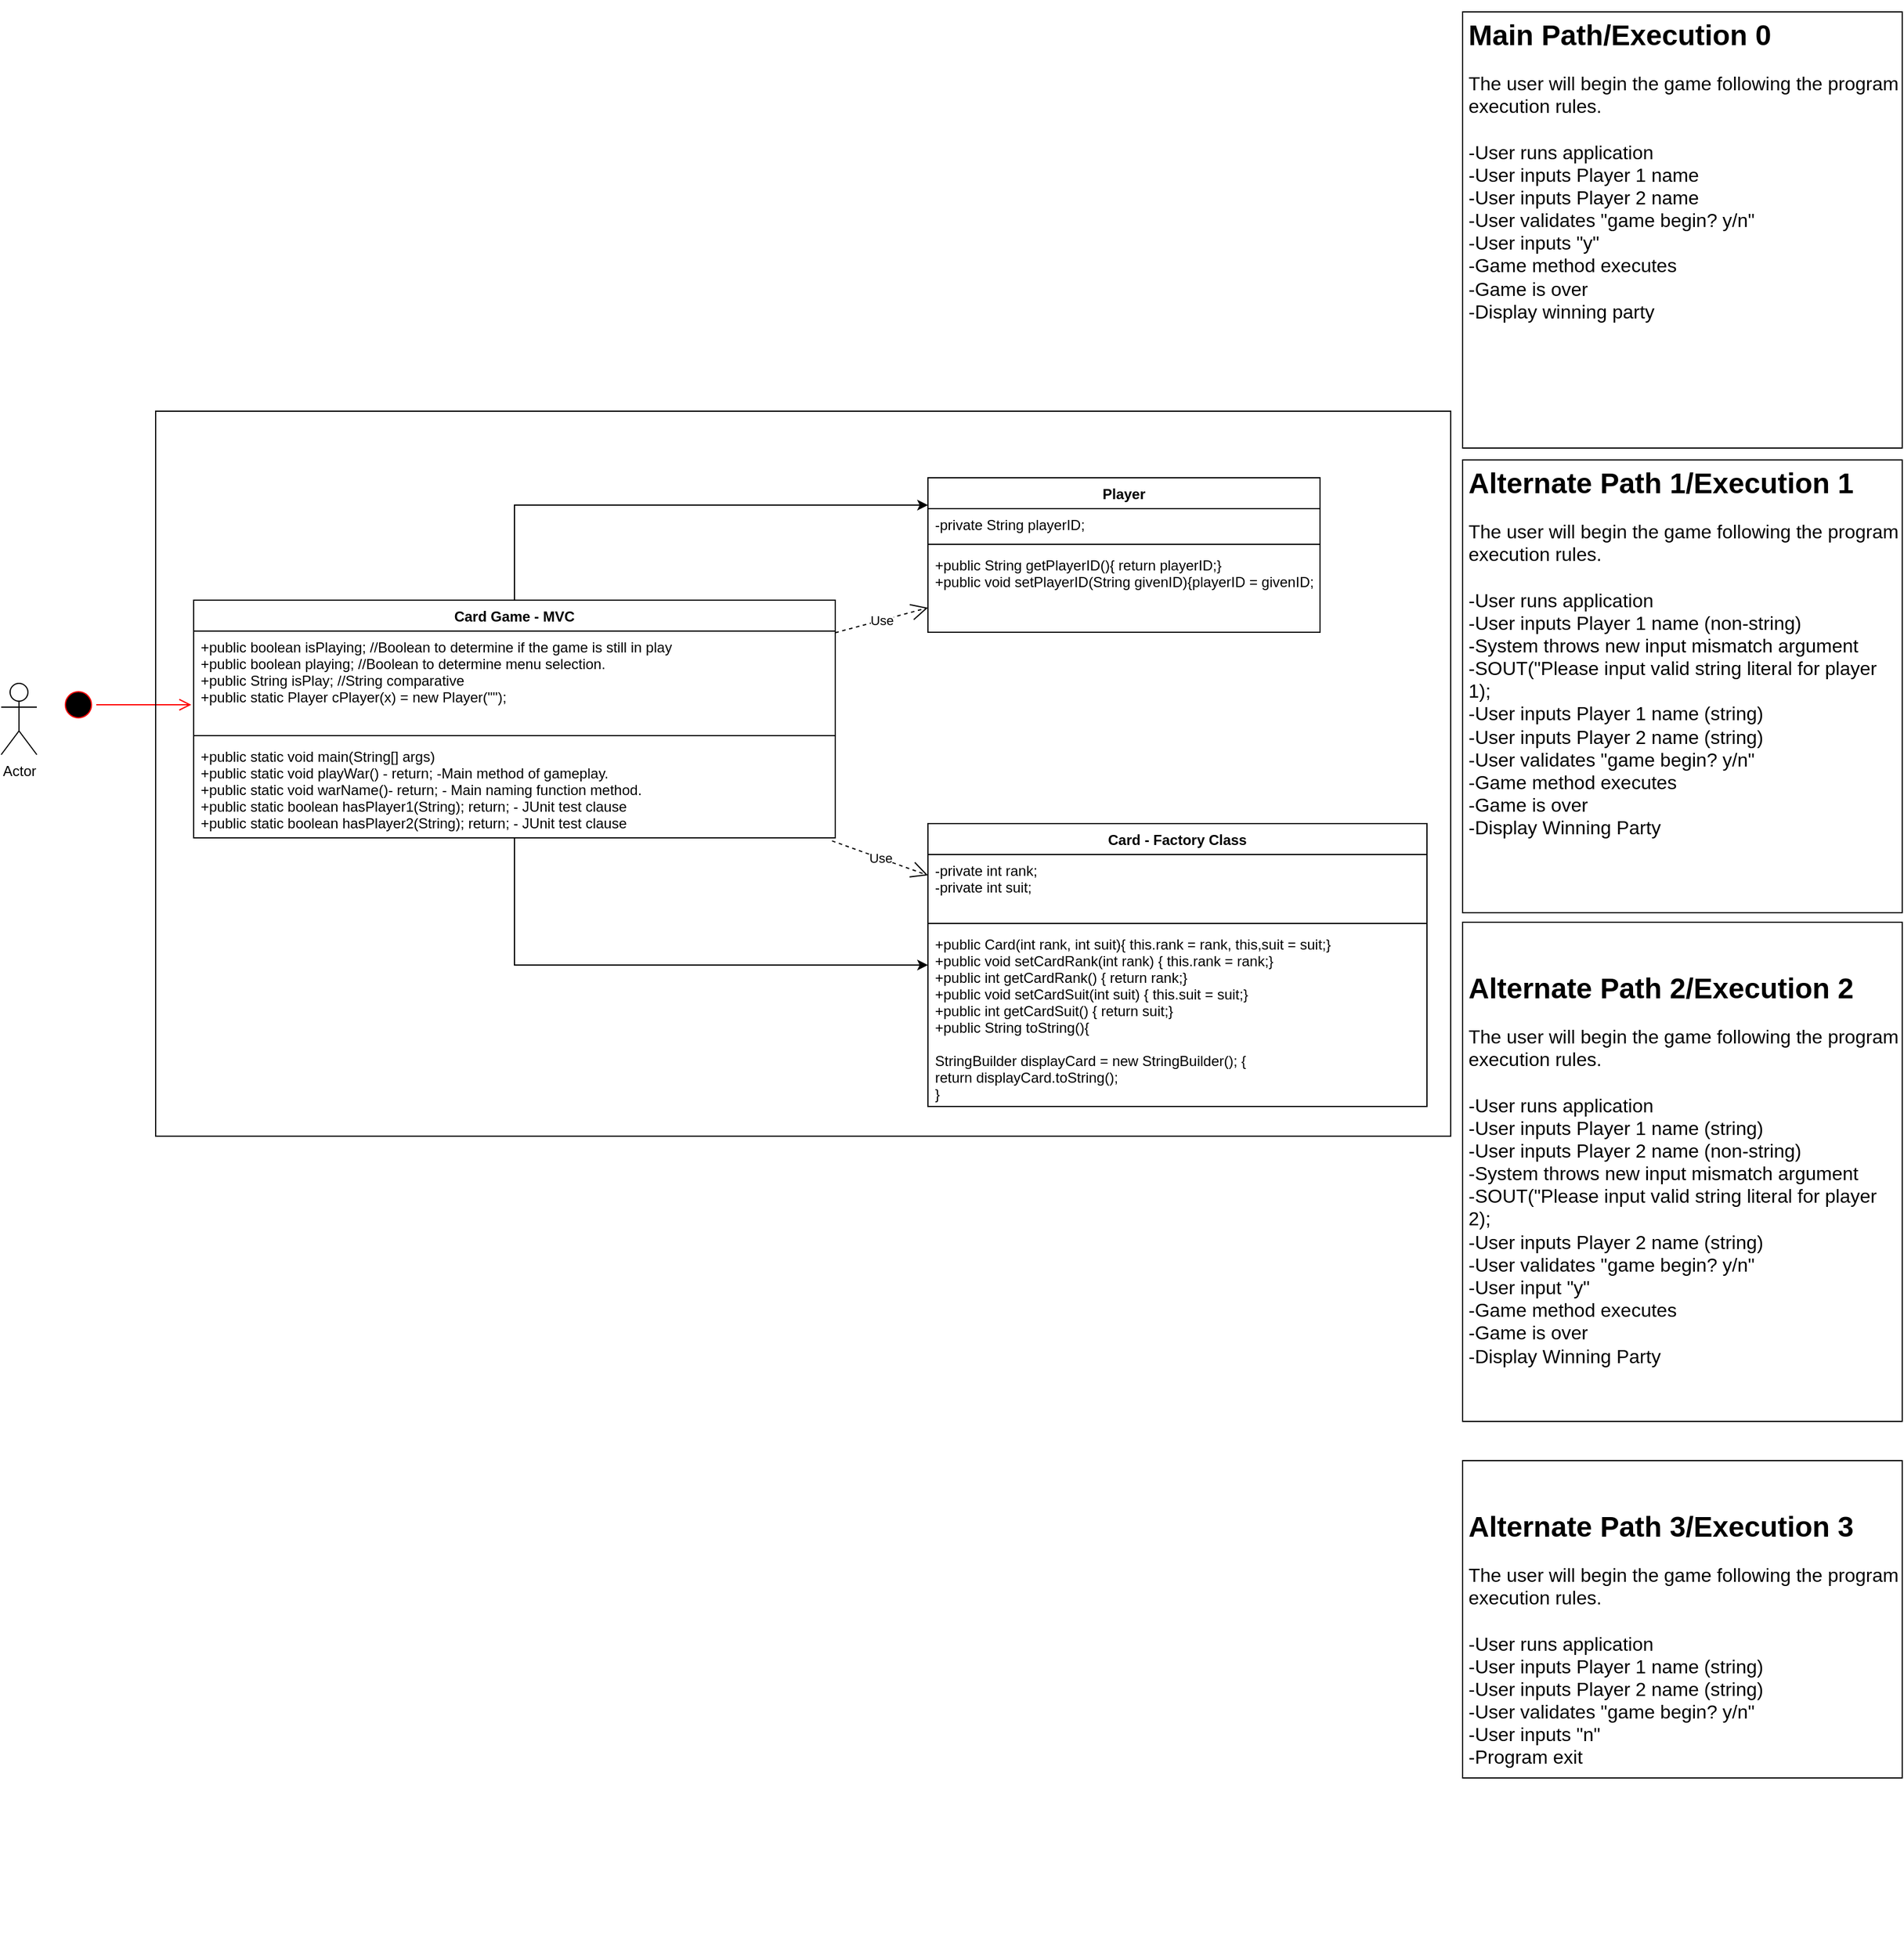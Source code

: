 <mxfile version="11.1.4" type="device"><diagram id="r3aZk7_b9gbjuBRYRaO6" name="Page-1"><mxGraphModel dx="1447" dy="672" grid="1" gridSize="10" guides="1" tooltips="1" connect="1" arrows="1" fold="1" page="1" pageScale="1" pageWidth="850" pageHeight="1100" math="0" shadow="0"><root><mxCell id="0"/><mxCell id="1" parent="0"/><mxCell id="3R9AsbCGjctwaQjtV2ba-27" style="edgeStyle=orthogonalEdgeStyle;rounded=0;orthogonalLoop=1;jettySize=auto;html=1;" parent="1" source="3R9AsbCGjctwaQjtV2ba-5" target="3R9AsbCGjctwaQjtV2ba-9" edge="1"><mxGeometry relative="1" as="geometry"><Array as="points"><mxPoint x="462" y="856"/></Array></mxGeometry></mxCell><mxCell id="3R9AsbCGjctwaQjtV2ba-28" value="" style="edgeStyle=orthogonalEdgeStyle;rounded=0;orthogonalLoop=1;jettySize=auto;html=1;" parent="1" source="3R9AsbCGjctwaQjtV2ba-5" target="3R9AsbCGjctwaQjtV2ba-16" edge="1"><mxGeometry relative="1" as="geometry"><mxPoint x="462" y="469" as="targetPoint"/><Array as="points"><mxPoint x="462" y="469"/></Array></mxGeometry></mxCell><mxCell id="3R9AsbCGjctwaQjtV2ba-5" value="Card Game - MVC" style="swimlane;fontStyle=1;align=center;verticalAlign=top;childLayout=stackLayout;horizontal=1;startSize=26;horizontalStack=0;resizeParent=1;resizeParentMax=0;resizeLast=0;collapsible=1;marginBottom=0;glass=0;comic=0;" parent="1" vertex="1"><mxGeometry x="192" y="549" width="540" height="200" as="geometry"/></mxCell><mxCell id="3R9AsbCGjctwaQjtV2ba-6" value="+public boolean isPlaying; //Boolean to determine if the game is still in play&#10;+public boolean playing; //Boolean to determine menu selection.&#10;+public String isPlay; //String comparative&#10;+public static Player cPlayer(x) = new Player(&quot;&quot;);" style="text;strokeColor=none;fillColor=none;align=left;verticalAlign=top;spacingLeft=4;spacingRight=4;overflow=hidden;rotatable=0;points=[[0,0.5],[1,0.5]];portConstraint=eastwest;" parent="3R9AsbCGjctwaQjtV2ba-5" vertex="1"><mxGeometry y="26" width="540" height="84" as="geometry"/></mxCell><mxCell id="3R9AsbCGjctwaQjtV2ba-7" value="" style="line;strokeWidth=1;fillColor=none;align=left;verticalAlign=middle;spacingTop=-1;spacingLeft=3;spacingRight=3;rotatable=0;labelPosition=right;points=[];portConstraint=eastwest;" parent="3R9AsbCGjctwaQjtV2ba-5" vertex="1"><mxGeometry y="110" width="540" height="8" as="geometry"/></mxCell><mxCell id="3R9AsbCGjctwaQjtV2ba-8" value="+public static void main(String[] args)&#10;+public static void playWar() - return; -Main method of gameplay.&#10;+public static void warName()- return; - Main naming function method.&#10;+public static boolean hasPlayer1(String); return; - JUnit test clause&#10;+public static boolean hasPlayer2(String); return; - JUnit test clause&#10;" style="text;strokeColor=none;fillColor=none;align=left;verticalAlign=top;spacingLeft=4;spacingRight=4;overflow=hidden;rotatable=0;points=[[0,0.5],[1,0.5]];portConstraint=eastwest;" parent="3R9AsbCGjctwaQjtV2ba-5" vertex="1"><mxGeometry y="118" width="540" height="82" as="geometry"/></mxCell><mxCell id="3R9AsbCGjctwaQjtV2ba-9" value="Card - Factory Class" style="swimlane;fontStyle=1;align=center;verticalAlign=top;childLayout=stackLayout;horizontal=1;startSize=26;horizontalStack=0;resizeParent=1;resizeParentMax=0;resizeLast=0;collapsible=1;marginBottom=0;" parent="1" vertex="1"><mxGeometry x="810" y="737" width="420" height="238" as="geometry"/></mxCell><mxCell id="3R9AsbCGjctwaQjtV2ba-10" value="-private int rank;&#10;-private int suit;&#10;" style="text;strokeColor=none;fillColor=none;align=left;verticalAlign=top;spacingLeft=4;spacingRight=4;overflow=hidden;rotatable=0;points=[[0,0.5],[1,0.5]];portConstraint=eastwest;" parent="3R9AsbCGjctwaQjtV2ba-9" vertex="1"><mxGeometry y="26" width="420" height="54" as="geometry"/></mxCell><mxCell id="3R9AsbCGjctwaQjtV2ba-11" value="" style="line;strokeWidth=1;fillColor=none;align=left;verticalAlign=middle;spacingTop=-1;spacingLeft=3;spacingRight=3;rotatable=0;labelPosition=right;points=[];portConstraint=eastwest;" parent="3R9AsbCGjctwaQjtV2ba-9" vertex="1"><mxGeometry y="80" width="420" height="8" as="geometry"/></mxCell><mxCell id="3R9AsbCGjctwaQjtV2ba-12" value="+public Card(int rank, int suit){ this.rank = rank, this,suit = suit;}&#10;+public void setCardRank(int rank) { this.rank = rank;}&#10;+public int getCardRank() { return rank;}&#10;+public void setCardSuit(int suit) { this.suit = suit;}&#10;+public int getCardSuit() { return suit;}&#10;+public String toString(){&#10;&#10;StringBuilder displayCard = new StringBuilder(); { &#10;return displayCard.toString();&#10;}&#10;&#10;&#10;&#10;&#10;}" style="text;strokeColor=none;fillColor=none;align=left;verticalAlign=top;spacingLeft=4;spacingRight=4;overflow=hidden;rotatable=0;points=[[0,0.5],[1,0.5]];portConstraint=eastwest;" parent="3R9AsbCGjctwaQjtV2ba-9" vertex="1"><mxGeometry y="88" width="420" height="150" as="geometry"/></mxCell><mxCell id="3R9AsbCGjctwaQjtV2ba-16" value="Player" style="swimlane;fontStyle=1;align=center;verticalAlign=top;childLayout=stackLayout;horizontal=1;startSize=26;horizontalStack=0;resizeParent=1;resizeParentMax=0;resizeLast=0;collapsible=1;marginBottom=0;shadow=0;glass=0;comic=0;gradientColor=none;" parent="1" vertex="1"><mxGeometry x="810" y="446" width="330" height="130" as="geometry"/></mxCell><mxCell id="3R9AsbCGjctwaQjtV2ba-17" value="-private String playerID;" style="text;strokeColor=none;fillColor=none;align=left;verticalAlign=top;spacingLeft=4;spacingRight=4;overflow=hidden;rotatable=0;points=[[0,0.5],[1,0.5]];portConstraint=eastwest;" parent="3R9AsbCGjctwaQjtV2ba-16" vertex="1"><mxGeometry y="26" width="330" height="26" as="geometry"/></mxCell><mxCell id="3R9AsbCGjctwaQjtV2ba-18" value="" style="line;strokeWidth=1;fillColor=none;align=left;verticalAlign=middle;spacingTop=-1;spacingLeft=3;spacingRight=3;rotatable=0;labelPosition=right;points=[];portConstraint=eastwest;" parent="3R9AsbCGjctwaQjtV2ba-16" vertex="1"><mxGeometry y="52" width="330" height="8" as="geometry"/></mxCell><mxCell id="3R9AsbCGjctwaQjtV2ba-19" value="+public String getPlayerID(){ return playerID;}&#10;+public void setPlayerID(String givenID){playerID = givenID;}" style="text;strokeColor=none;fillColor=none;align=left;verticalAlign=top;spacingLeft=4;spacingRight=4;overflow=hidden;rotatable=0;points=[[0,0.5],[1,0.5]];portConstraint=eastwest;" parent="3R9AsbCGjctwaQjtV2ba-16" vertex="1"><mxGeometry y="60" width="330" height="70" as="geometry"/></mxCell><mxCell id="3R9AsbCGjctwaQjtV2ba-20" value="Use" style="endArrow=open;endSize=12;dashed=1;html=1;exitX=0.995;exitY=1.031;exitDx=0;exitDy=0;exitPerimeter=0;" parent="1" source="3R9AsbCGjctwaQjtV2ba-8" target="3R9AsbCGjctwaQjtV2ba-9" edge="1"><mxGeometry width="160" relative="1" as="geometry"><mxPoint x="200" y="1090" as="sourcePoint"/><mxPoint x="630" y="910" as="targetPoint"/></mxGeometry></mxCell><mxCell id="3R9AsbCGjctwaQjtV2ba-21" value="Use" style="endArrow=open;endSize=12;dashed=1;html=1;" parent="1" source="3R9AsbCGjctwaQjtV2ba-5" target="3R9AsbCGjctwaQjtV2ba-16" edge="1"><mxGeometry width="160" relative="1" as="geometry"><mxPoint x="577.137" y="759" as="sourcePoint"/><mxPoint x="880" y="877.107" as="targetPoint"/><Array as="points"/></mxGeometry></mxCell><mxCell id="3R9AsbCGjctwaQjtV2ba-29" value="Actor" style="shape=umlActor;verticalLabelPosition=bottom;labelBackgroundColor=#ffffff;verticalAlign=top;html=1;shadow=0;glass=0;comic=0;gradientColor=none;" parent="1" vertex="1"><mxGeometry x="30" y="619" width="30" height="60" as="geometry"/></mxCell><mxCell id="3R9AsbCGjctwaQjtV2ba-30" value="" style="ellipse;html=1;shape=startState;fillColor=#000000;strokeColor=#ff0000;shadow=0;glass=0;comic=0;" parent="1" vertex="1"><mxGeometry x="80" y="622" width="30" height="30" as="geometry"/></mxCell><mxCell id="3R9AsbCGjctwaQjtV2ba-31" value="" style="edgeStyle=orthogonalEdgeStyle;html=1;verticalAlign=bottom;endArrow=open;endSize=8;strokeColor=#ff0000;" parent="1" source="3R9AsbCGjctwaQjtV2ba-30" edge="1"><mxGeometry relative="1" as="geometry"><mxPoint x="190" y="637" as="targetPoint"/></mxGeometry></mxCell><mxCell id="3R9AsbCGjctwaQjtV2ba-33" value="" style="rounded=0;whiteSpace=wrap;html=1;shadow=0;glass=0;comic=0;gradientColor=none;fillColor=none;" parent="1" vertex="1"><mxGeometry x="160" y="390" width="1090" height="610" as="geometry"/></mxCell><mxCell id="3R9AsbCGjctwaQjtV2ba-35" value="" style="rounded=0;whiteSpace=wrap;html=1;shadow=0;glass=0;comic=0;fillColor=none;gradientColor=none;" parent="1" vertex="1"><mxGeometry x="1260" y="54" width="370" height="367" as="geometry"/></mxCell><mxCell id="3R9AsbCGjctwaQjtV2ba-36" value="&lt;h1&gt;Main Path/Execution 0&lt;/h1&gt;&lt;div style=&quot;font-size: 16px&quot;&gt;The user will begin the game following the program execution rules.&lt;/div&gt;&lt;div style=&quot;font-size: 16px&quot;&gt;&lt;br&gt;&lt;/div&gt;&lt;div style=&quot;font-size: 16px&quot;&gt;-User runs application&lt;/div&gt;&lt;div style=&quot;font-size: 16px&quot;&gt;-User inputs Player 1 name&lt;/div&gt;&lt;div style=&quot;font-size: 16px&quot;&gt;-User inputs Player 2 name&amp;nbsp;&lt;/div&gt;&lt;div style=&quot;font-size: 16px&quot;&gt;-User validates &quot;game begin? y/n&quot;&lt;/div&gt;&lt;div style=&quot;font-size: 16px&quot;&gt;-User inputs &quot;y&quot;&lt;/div&gt;&lt;div style=&quot;font-size: 16px&quot;&gt;-Game method executes&lt;/div&gt;&lt;div style=&quot;font-size: 16px&quot;&gt;-Game is over&lt;/div&gt;&lt;div style=&quot;font-size: 16px&quot;&gt;-Display winning party&lt;/div&gt;" style="text;html=1;strokeColor=none;fillColor=none;spacing=5;spacingTop=-20;whiteSpace=wrap;overflow=hidden;rounded=0;shadow=0;glass=0;comic=0;" parent="1" vertex="1"><mxGeometry x="1260" y="54" width="370" height="367" as="geometry"/></mxCell><mxCell id="3R9AsbCGjctwaQjtV2ba-37" value="" style="rounded=0;whiteSpace=wrap;html=1;shadow=0;glass=0;comic=0;fillColor=none;gradientColor=none;" parent="1" vertex="1"><mxGeometry x="1260" y="431" width="370" height="381" as="geometry"/></mxCell><mxCell id="3R9AsbCGjctwaQjtV2ba-38" value="&lt;h1&gt;Alternate Path 1/Execution 1&lt;/h1&gt;&lt;div style=&quot;font-size: 16px&quot;&gt;The user will begin the game following the program execution rules.&lt;/div&gt;&lt;div style=&quot;font-size: 16px&quot;&gt;&lt;br&gt;&lt;/div&gt;&lt;div style=&quot;font-size: 16px&quot;&gt;-User runs application&lt;/div&gt;&lt;div style=&quot;font-size: 16px&quot;&gt;-User inputs Player 1 name (non-string)&lt;/div&gt;&lt;div style=&quot;font-size: 16px&quot;&gt;-System throws new input mismatch argument&lt;/div&gt;&lt;div style=&quot;font-size: 16px&quot;&gt;-SOUT(&quot;Please input valid string literal for player 1);&lt;/div&gt;&lt;div style=&quot;font-size: 16px&quot;&gt;-User inputs Player 1 name (string)&lt;/div&gt;&lt;div style=&quot;font-size: 16px&quot;&gt;-User inputs Player 2 name (string)&lt;/div&gt;&lt;div style=&quot;font-size: 16px&quot;&gt;-User validates &quot;game begin? y/n&quot;&lt;/div&gt;&lt;div style=&quot;font-size: 16px&quot;&gt;-Game method executes&lt;/div&gt;&lt;div style=&quot;font-size: 16px&quot;&gt;-Game is over&lt;/div&gt;&lt;div style=&quot;font-size: 16px&quot;&gt;-Display Winning Party&lt;/div&gt;" style="text;html=1;strokeColor=none;fillColor=none;spacing=5;spacingTop=-20;whiteSpace=wrap;overflow=hidden;rounded=0;shadow=0;glass=0;comic=0;" parent="1" vertex="1"><mxGeometry x="1260" y="431" width="370" height="389" as="geometry"/></mxCell><mxCell id="3R9AsbCGjctwaQjtV2ba-41" value="&lt;h1&gt;Alternate Path 2/Execution 2&lt;/h1&gt;&lt;div style=&quot;font-size: 16px&quot;&gt;The user will begin the game following the program execution rules.&lt;/div&gt;&lt;div style=&quot;font-size: 16px&quot;&gt;&lt;br&gt;&lt;/div&gt;&lt;div style=&quot;font-size: 16px&quot;&gt;-User runs application&lt;/div&gt;&lt;div style=&quot;font-size: 16px&quot;&gt;-User inputs Player 1 name (string)&lt;/div&gt;&lt;div style=&quot;font-size: 16px&quot;&gt;-User inputs Player 2 name (non-string)&lt;/div&gt;&lt;div style=&quot;font-size: 16px&quot;&gt;&lt;div&gt;-System throws new input mismatch argument&lt;/div&gt;&lt;div&gt;-SOUT(&quot;Please input valid string literal for player 2);&lt;/div&gt;&lt;div&gt;-User inputs Player 2 name (string)&lt;/div&gt;&lt;/div&gt;&lt;div style=&quot;font-size: 16px&quot;&gt;-User validates &quot;game begin? y/n&quot;&lt;/div&gt;&lt;div style=&quot;font-size: 16px&quot;&gt;-User input &quot;y&quot;&lt;/div&gt;&lt;div style=&quot;font-size: 16px&quot;&gt;-Game method executes&lt;/div&gt;&lt;div style=&quot;font-size: 16px&quot;&gt;-Game is over&lt;/div&gt;&lt;div style=&quot;font-size: 16px&quot;&gt;-Display Winning Party&lt;/div&gt;" style="text;html=1;strokeColor=none;fillColor=none;spacing=5;spacingTop=-20;whiteSpace=wrap;overflow=hidden;rounded=0;shadow=0;glass=0;comic=0;" parent="1" vertex="1"><mxGeometry x="1260" y="856" width="370" height="381" as="geometry"/></mxCell><mxCell id="3R9AsbCGjctwaQjtV2ba-42" value="" style="rounded=0;whiteSpace=wrap;html=1;shadow=0;glass=0;comic=0;fillColor=none;gradientColor=none;" parent="1" vertex="1"><mxGeometry x="1260" y="820" width="370" height="420" as="geometry"/></mxCell><mxCell id="3R9AsbCGjctwaQjtV2ba-43" value="&lt;h1&gt;Alternate Path 3/Execution 3&lt;/h1&gt;&lt;div style=&quot;font-size: 16px&quot;&gt;The user will begin the game following the program execution rules.&lt;/div&gt;&lt;div style=&quot;font-size: 16px&quot;&gt;&lt;br&gt;&lt;/div&gt;&lt;div style=&quot;font-size: 16px&quot;&gt;-User runs application&lt;/div&gt;&lt;div style=&quot;font-size: 16px&quot;&gt;-User inputs Player 1 name (string)&lt;/div&gt;&lt;div style=&quot;font-size: 16px&quot;&gt;-User inputs Player 2 name (string)&lt;/div&gt;&lt;div style=&quot;font-size: 16px&quot;&gt;-User validates &quot;game begin? y/n&quot;&lt;/div&gt;&lt;div style=&quot;font-size: 16px&quot;&gt;-User inputs &quot;n&quot;&lt;/div&gt;&lt;div style=&quot;font-size: 16px&quot;&gt;-Program exit&lt;br&gt;&lt;/div&gt;" style="text;html=1;strokeColor=none;fillColor=none;spacing=5;spacingTop=-20;whiteSpace=wrap;overflow=hidden;rounded=0;shadow=0;glass=0;comic=0;" parent="1" vertex="1"><mxGeometry x="1260" y="1309.176" width="370" height="381" as="geometry"/></mxCell><mxCell id="3R9AsbCGjctwaQjtV2ba-44" value="" style="rounded=0;whiteSpace=wrap;html=1;shadow=0;glass=0;comic=0;fillColor=none;gradientColor=none;" parent="1" vertex="1"><mxGeometry x="1260" y="1273" width="370" height="267" as="geometry"/></mxCell></root></mxGraphModel></diagram></mxfile>